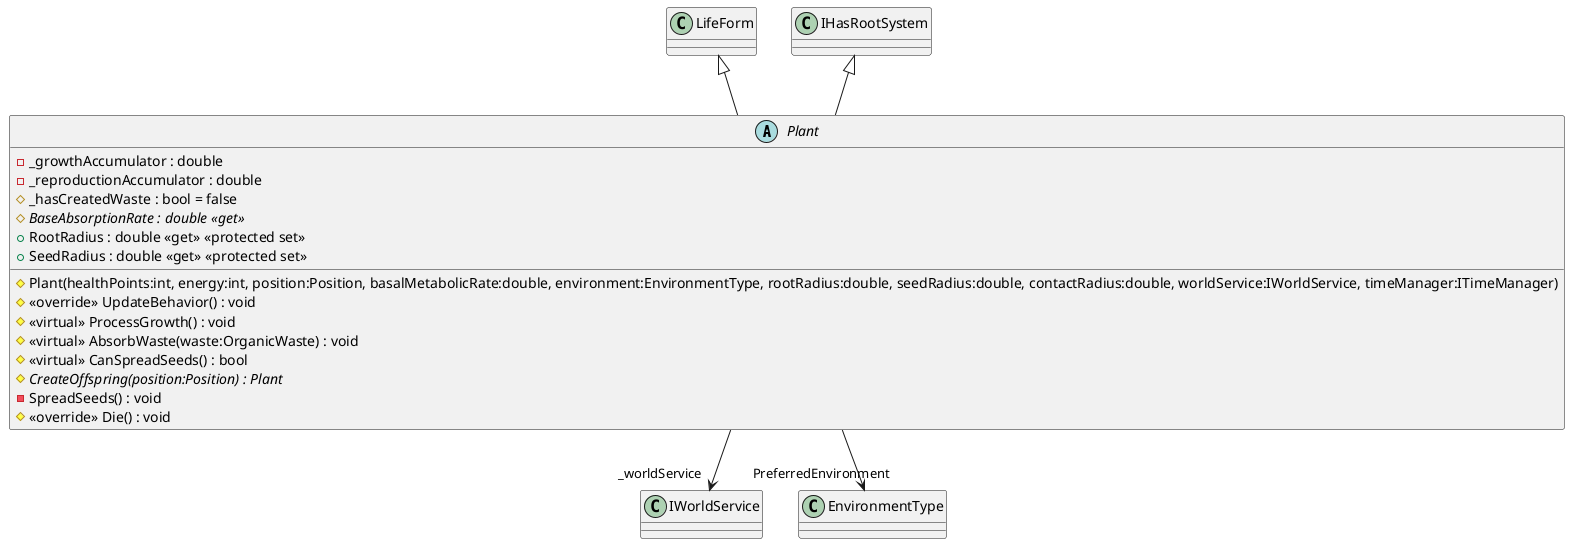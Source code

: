@startuml
abstract class Plant {
    - _growthAccumulator : double
    - _reproductionAccumulator : double
    # _hasCreatedWaste : bool = false
    # {abstract} BaseAbsorptionRate : double <<get>>
    + RootRadius : double <<get>> <<protected set>>
    + SeedRadius : double <<get>> <<protected set>>
    # Plant(healthPoints:int, energy:int, position:Position, basalMetabolicRate:double, environment:EnvironmentType, rootRadius:double, seedRadius:double, contactRadius:double, worldService:IWorldService, timeManager:ITimeManager)
    # <<override>> UpdateBehavior() : void
    # <<virtual>> ProcessGrowth() : void
    # <<virtual>> AbsorbWaste(waste:OrganicWaste) : void
    # <<virtual>> CanSpreadSeeds() : bool
    # {abstract} CreateOffspring(position:Position) : Plant
    - SpreadSeeds() : void
    # <<override>> Die() : void
}
LifeForm <|-- Plant
IHasRootSystem <|-- Plant
Plant --> "_worldService" IWorldService
Plant --> "PreferredEnvironment" EnvironmentType
@enduml

